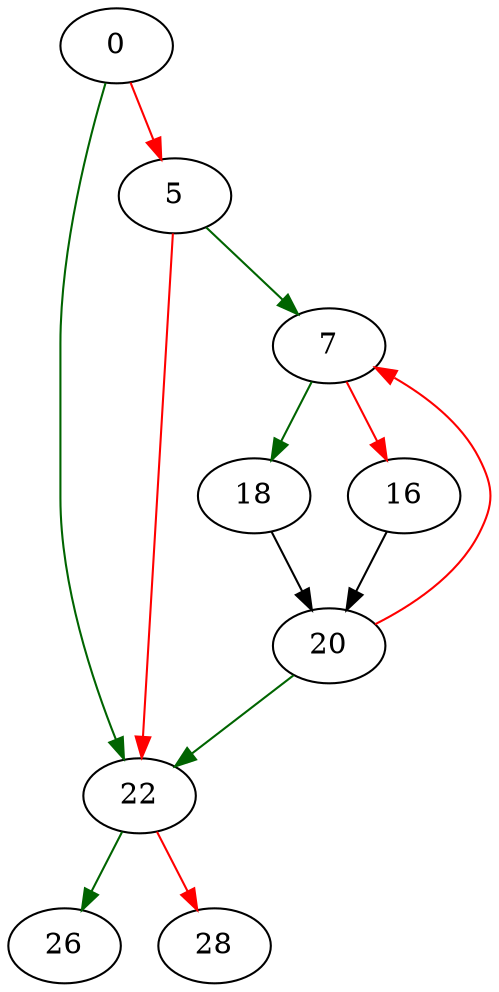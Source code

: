strict digraph "print_header" {
	// Node definitions.
	0 [entry=true];
	22;
	5;
	7;
	18;
	16;
	20;
	26;
	28;

	// Edge definitions.
	0 -> 22 [
		color=darkgreen
		cond=true
	];
	0 -> 5 [
		color=red
		cond=false
	];
	22 -> 26 [
		color=darkgreen
		cond=true
	];
	22 -> 28 [
		color=red
		cond=false
	];
	5 -> 22 [
		color=red
		cond=false
	];
	5 -> 7 [
		color=darkgreen
		cond=true
	];
	7 -> 18 [
		color=darkgreen
		cond=true
	];
	7 -> 16 [
		color=red
		cond=false
	];
	18 -> 20;
	16 -> 20;
	20 -> 22 [
		color=darkgreen
		cond=true
	];
	20 -> 7 [
		color=red
		cond=false
	];
}